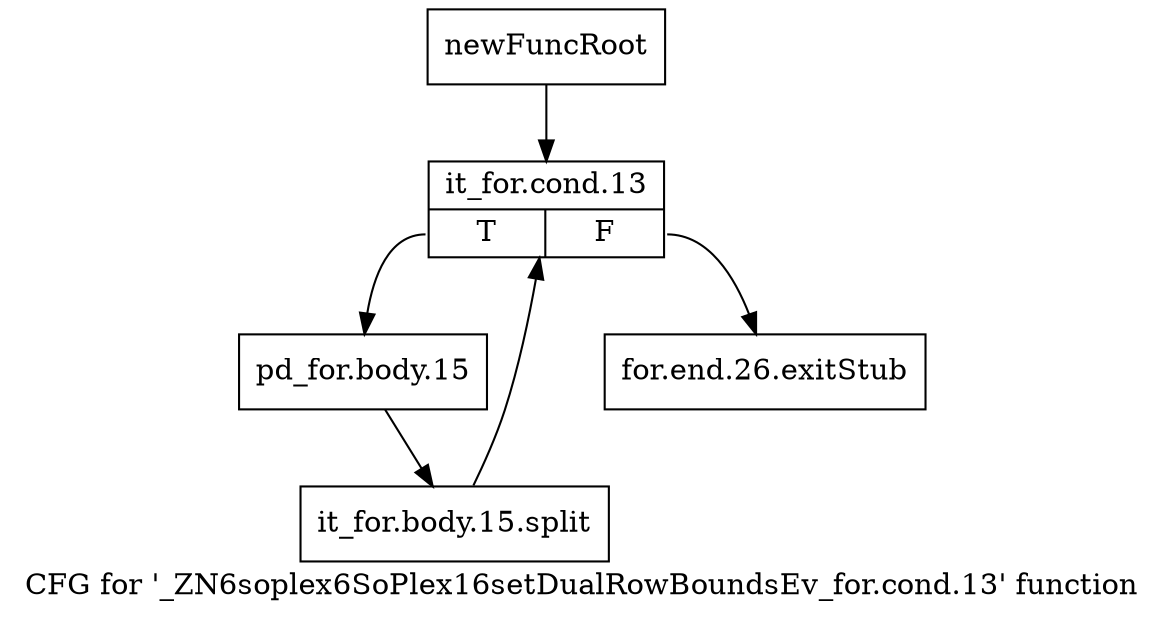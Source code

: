 digraph "CFG for '_ZN6soplex6SoPlex16setDualRowBoundsEv_for.cond.13' function" {
	label="CFG for '_ZN6soplex6SoPlex16setDualRowBoundsEv_for.cond.13' function";

	Node0x2d83600 [shape=record,label="{newFuncRoot}"];
	Node0x2d83600 -> Node0x2d836a0;
	Node0x2d83650 [shape=record,label="{for.end.26.exitStub}"];
	Node0x2d836a0 [shape=record,label="{it_for.cond.13|{<s0>T|<s1>F}}"];
	Node0x2d836a0:s0 -> Node0x2d836f0;
	Node0x2d836a0:s1 -> Node0x2d83650;
	Node0x2d836f0 [shape=record,label="{pd_for.body.15}"];
	Node0x2d836f0 -> Node0x3484370;
	Node0x3484370 [shape=record,label="{it_for.body.15.split}"];
	Node0x3484370 -> Node0x2d836a0;
}
